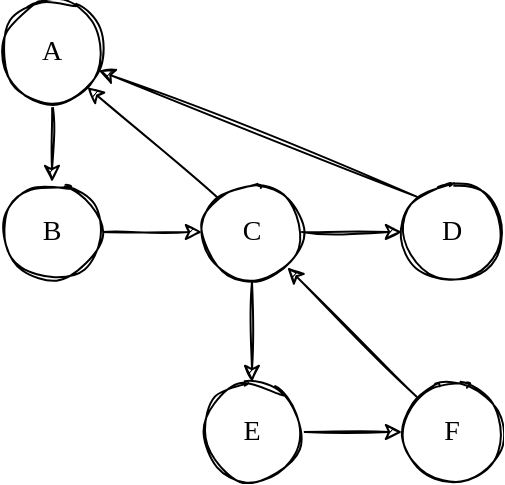 <mxfile version="14.4.2" type="device" pages="2"><diagram id="0FgqkqQDdAdDZx_4MuNJ" name="第 1 页"><mxGraphModel dx="1106" dy="995" grid="1" gridSize="10" guides="1" tooltips="1" connect="1" arrows="1" fold="1" page="1" pageScale="1" pageWidth="827" pageHeight="1169" math="0" shadow="0"><root><mxCell id="0"/><mxCell id="1" parent="0"/><mxCell id="J13l3q9NiXYQc7eVwVMp-7" style="edgeStyle=orthogonalEdgeStyle;rounded=0;orthogonalLoop=1;jettySize=auto;html=1;exitX=0.5;exitY=1;exitDx=0;exitDy=0;sketch=1;fontFamily=Comic Sans MS;fontSize=14;" edge="1" parent="1" source="J13l3q9NiXYQc7eVwVMp-1" target="J13l3q9NiXYQc7eVwVMp-2"><mxGeometry relative="1" as="geometry"/></mxCell><mxCell id="J13l3q9NiXYQc7eVwVMp-1" value="A" style="ellipse;whiteSpace=wrap;html=1;aspect=fixed;sketch=1;fontFamily=Comic Sans MS;fontSize=14;" vertex="1" parent="1"><mxGeometry x="200" y="290" width="50" height="50" as="geometry"/></mxCell><mxCell id="J13l3q9NiXYQc7eVwVMp-8" style="edgeStyle=orthogonalEdgeStyle;rounded=0;orthogonalLoop=1;jettySize=auto;html=1;exitX=1;exitY=0.5;exitDx=0;exitDy=0;entryX=0;entryY=0.5;entryDx=0;entryDy=0;sketch=1;fontFamily=Comic Sans MS;fontSize=14;" edge="1" parent="1" source="J13l3q9NiXYQc7eVwVMp-2" target="J13l3q9NiXYQc7eVwVMp-3"><mxGeometry relative="1" as="geometry"/></mxCell><mxCell id="J13l3q9NiXYQc7eVwVMp-2" value="B" style="ellipse;whiteSpace=wrap;html=1;aspect=fixed;sketch=1;fontFamily=Comic Sans MS;fontSize=14;" vertex="1" parent="1"><mxGeometry x="200" y="380" width="50" height="50" as="geometry"/></mxCell><mxCell id="J13l3q9NiXYQc7eVwVMp-9" style="edgeStyle=orthogonalEdgeStyle;rounded=0;orthogonalLoop=1;jettySize=auto;html=1;exitX=1;exitY=0.5;exitDx=0;exitDy=0;entryX=0;entryY=0.5;entryDx=0;entryDy=0;sketch=1;fontFamily=Comic Sans MS;fontSize=14;" edge="1" parent="1" source="J13l3q9NiXYQc7eVwVMp-3" target="J13l3q9NiXYQc7eVwVMp-4"><mxGeometry relative="1" as="geometry"/></mxCell><mxCell id="J13l3q9NiXYQc7eVwVMp-10" style="edgeStyle=orthogonalEdgeStyle;rounded=0;orthogonalLoop=1;jettySize=auto;html=1;exitX=0.5;exitY=1;exitDx=0;exitDy=0;sketch=1;fontFamily=Comic Sans MS;fontSize=14;" edge="1" parent="1" source="J13l3q9NiXYQc7eVwVMp-3" target="J13l3q9NiXYQc7eVwVMp-5"><mxGeometry relative="1" as="geometry"/></mxCell><mxCell id="J13l3q9NiXYQc7eVwVMp-3" value="C" style="ellipse;whiteSpace=wrap;html=1;aspect=fixed;sketch=1;fontFamily=Comic Sans MS;fontSize=14;" vertex="1" parent="1"><mxGeometry x="300" y="380" width="50" height="50" as="geometry"/></mxCell><mxCell id="J13l3q9NiXYQc7eVwVMp-4" value="D" style="ellipse;whiteSpace=wrap;html=1;aspect=fixed;sketch=1;fontFamily=Comic Sans MS;fontSize=14;" vertex="1" parent="1"><mxGeometry x="400" y="380" width="50" height="50" as="geometry"/></mxCell><mxCell id="J13l3q9NiXYQc7eVwVMp-11" style="edgeStyle=orthogonalEdgeStyle;rounded=0;orthogonalLoop=1;jettySize=auto;html=1;exitX=1;exitY=0.5;exitDx=0;exitDy=0;entryX=0;entryY=0.5;entryDx=0;entryDy=0;sketch=1;fontFamily=Comic Sans MS;fontSize=14;" edge="1" parent="1" source="J13l3q9NiXYQc7eVwVMp-5" target="J13l3q9NiXYQc7eVwVMp-6"><mxGeometry relative="1" as="geometry"/></mxCell><mxCell id="J13l3q9NiXYQc7eVwVMp-5" value="E" style="ellipse;whiteSpace=wrap;html=1;aspect=fixed;sketch=1;fontFamily=Comic Sans MS;fontSize=14;" vertex="1" parent="1"><mxGeometry x="300" y="480" width="50" height="50" as="geometry"/></mxCell><mxCell id="J13l3q9NiXYQc7eVwVMp-6" value="F" style="ellipse;whiteSpace=wrap;html=1;aspect=fixed;sketch=1;fontFamily=Comic Sans MS;fontSize=14;" vertex="1" parent="1"><mxGeometry x="400" y="480" width="50" height="50" as="geometry"/></mxCell><mxCell id="J13l3q9NiXYQc7eVwVMp-13" value="" style="endArrow=classic;html=1;strokeColor=#000000;entryX=1;entryY=1;entryDx=0;entryDy=0;exitX=0;exitY=0;exitDx=0;exitDy=0;sketch=1;fontFamily=Comic Sans MS;fontSize=14;" edge="1" parent="1" source="J13l3q9NiXYQc7eVwVMp-6" target="J13l3q9NiXYQc7eVwVMp-3"><mxGeometry width="50" height="50" relative="1" as="geometry"><mxPoint x="490" y="540" as="sourcePoint"/><mxPoint x="540" y="490" as="targetPoint"/></mxGeometry></mxCell><mxCell id="J13l3q9NiXYQc7eVwVMp-15" value="" style="endArrow=classic;html=1;strokeColor=#000000;entryX=1;entryY=1;entryDx=0;entryDy=0;exitX=0;exitY=0;exitDx=0;exitDy=0;sketch=1;fontFamily=Comic Sans MS;fontSize=14;" edge="1" parent="1" source="J13l3q9NiXYQc7eVwVMp-3" target="J13l3q9NiXYQc7eVwVMp-1"><mxGeometry width="50" height="50" relative="1" as="geometry"><mxPoint x="320" y="360" as="sourcePoint"/><mxPoint x="370" y="310" as="targetPoint"/></mxGeometry></mxCell><mxCell id="J13l3q9NiXYQc7eVwVMp-16" value="" style="endArrow=classic;html=1;strokeColor=#000000;exitX=0;exitY=0;exitDx=0;exitDy=0;sketch=1;fontFamily=Comic Sans MS;fontSize=14;" edge="1" parent="1" source="J13l3q9NiXYQc7eVwVMp-4" target="J13l3q9NiXYQc7eVwVMp-1"><mxGeometry width="50" height="50" relative="1" as="geometry"><mxPoint x="400" y="350" as="sourcePoint"/><mxPoint x="450" y="300" as="targetPoint"/></mxGeometry></mxCell></root></mxGraphModel></diagram><diagram id="jnFYY5U1oj23TSBrK4QO" name="第 2 页"><mxGraphModel dx="1106" dy="995" grid="1" gridSize="10" guides="1" tooltips="1" connect="1" arrows="1" fold="1" page="1" pageScale="1" pageWidth="827" pageHeight="1169" math="0" shadow="0"><root><mxCell id="3AxXWmku3G6HB-zbYJ14-0"/><mxCell id="3AxXWmku3G6HB-zbYJ14-1" parent="3AxXWmku3G6HB-zbYJ14-0"/><mxCell id="3AxXWmku3G6HB-zbYJ14-2" style="edgeStyle=orthogonalEdgeStyle;rounded=0;orthogonalLoop=1;jettySize=auto;html=1;exitX=0.5;exitY=1;exitDx=0;exitDy=0;sketch=1;fontFamily=Comic Sans MS;fontSize=14;" edge="1" parent="3AxXWmku3G6HB-zbYJ14-1" source="3AxXWmku3G6HB-zbYJ14-3" target="3AxXWmku3G6HB-zbYJ14-5"><mxGeometry relative="1" as="geometry"/></mxCell><mxCell id="3AxXWmku3G6HB-zbYJ14-3" value="A" style="ellipse;whiteSpace=wrap;html=1;aspect=fixed;sketch=1;fontFamily=Comic Sans MS;fontSize=14;" vertex="1" parent="3AxXWmku3G6HB-zbYJ14-1"><mxGeometry x="200" y="290" width="50" height="50" as="geometry"/></mxCell><mxCell id="3AxXWmku3G6HB-zbYJ14-4" style="edgeStyle=orthogonalEdgeStyle;rounded=0;orthogonalLoop=1;jettySize=auto;html=1;exitX=1;exitY=0.5;exitDx=0;exitDy=0;entryX=0;entryY=0.5;entryDx=0;entryDy=0;sketch=1;fontFamily=Comic Sans MS;fontSize=14;" edge="1" parent="3AxXWmku3G6HB-zbYJ14-1" source="3AxXWmku3G6HB-zbYJ14-5" target="3AxXWmku3G6HB-zbYJ14-8"><mxGeometry relative="1" as="geometry"/></mxCell><mxCell id="3AxXWmku3G6HB-zbYJ14-5" value="B" style="ellipse;whiteSpace=wrap;html=1;aspect=fixed;sketch=1;fontFamily=Comic Sans MS;fontSize=14;" vertex="1" parent="3AxXWmku3G6HB-zbYJ14-1"><mxGeometry x="200" y="380" width="50" height="50" as="geometry"/></mxCell><mxCell id="3AxXWmku3G6HB-zbYJ14-6" style="edgeStyle=orthogonalEdgeStyle;rounded=0;orthogonalLoop=1;jettySize=auto;html=1;exitX=1;exitY=0.5;exitDx=0;exitDy=0;entryX=0;entryY=0.5;entryDx=0;entryDy=0;sketch=1;fontFamily=Comic Sans MS;fontSize=14;" edge="1" parent="3AxXWmku3G6HB-zbYJ14-1" source="3AxXWmku3G6HB-zbYJ14-8" target="3AxXWmku3G6HB-zbYJ14-9"><mxGeometry relative="1" as="geometry"/></mxCell><mxCell id="3AxXWmku3G6HB-zbYJ14-7" style="edgeStyle=orthogonalEdgeStyle;rounded=0;orthogonalLoop=1;jettySize=auto;html=1;exitX=0.5;exitY=1;exitDx=0;exitDy=0;sketch=1;fontFamily=Comic Sans MS;fontSize=14;" edge="1" parent="3AxXWmku3G6HB-zbYJ14-1" source="3AxXWmku3G6HB-zbYJ14-8" target="3AxXWmku3G6HB-zbYJ14-11"><mxGeometry relative="1" as="geometry"/></mxCell><mxCell id="3AxXWmku3G6HB-zbYJ14-8" value="C" style="ellipse;whiteSpace=wrap;html=1;aspect=fixed;sketch=1;fontFamily=Comic Sans MS;fontSize=14;" vertex="1" parent="3AxXWmku3G6HB-zbYJ14-1"><mxGeometry x="300" y="380" width="50" height="50" as="geometry"/></mxCell><mxCell id="3AxXWmku3G6HB-zbYJ14-9" value="D" style="ellipse;whiteSpace=wrap;html=1;aspect=fixed;sketch=1;fontFamily=Comic Sans MS;fontSize=14;" vertex="1" parent="3AxXWmku3G6HB-zbYJ14-1"><mxGeometry x="400" y="380" width="50" height="50" as="geometry"/></mxCell><mxCell id="3AxXWmku3G6HB-zbYJ14-10" style="edgeStyle=orthogonalEdgeStyle;rounded=0;orthogonalLoop=1;jettySize=auto;html=1;exitX=1;exitY=0.5;exitDx=0;exitDy=0;entryX=0;entryY=0.5;entryDx=0;entryDy=0;sketch=1;fontFamily=Comic Sans MS;fontSize=14;" edge="1" parent="3AxXWmku3G6HB-zbYJ14-1" source="3AxXWmku3G6HB-zbYJ14-11" target="3AxXWmku3G6HB-zbYJ14-12"><mxGeometry relative="1" as="geometry"/></mxCell><mxCell id="3AxXWmku3G6HB-zbYJ14-11" value="E" style="ellipse;whiteSpace=wrap;html=1;aspect=fixed;sketch=1;fontFamily=Comic Sans MS;fontSize=14;" vertex="1" parent="3AxXWmku3G6HB-zbYJ14-1"><mxGeometry x="300" y="480" width="50" height="50" as="geometry"/></mxCell><mxCell id="3AxXWmku3G6HB-zbYJ14-12" value="F" style="ellipse;whiteSpace=wrap;html=1;aspect=fixed;sketch=1;fontFamily=Comic Sans MS;fontSize=14;" vertex="1" parent="3AxXWmku3G6HB-zbYJ14-1"><mxGeometry x="400" y="480" width="50" height="50" as="geometry"/></mxCell><mxCell id="3AxXWmku3G6HB-zbYJ14-13" value="" style="endArrow=classic;html=1;strokeColor=#000000;entryX=1;entryY=1;entryDx=0;entryDy=0;exitX=0;exitY=0;exitDx=0;exitDy=0;sketch=1;fontFamily=Comic Sans MS;fontSize=14;" edge="1" parent="3AxXWmku3G6HB-zbYJ14-1" source="3AxXWmku3G6HB-zbYJ14-12" target="3AxXWmku3G6HB-zbYJ14-8"><mxGeometry width="50" height="50" relative="1" as="geometry"><mxPoint x="490" y="540" as="sourcePoint"/><mxPoint x="540" y="490" as="targetPoint"/></mxGeometry></mxCell><mxCell id="3AxXWmku3G6HB-zbYJ14-14" value="" style="endArrow=classic;html=1;strokeColor=#000000;entryX=1;entryY=1;entryDx=0;entryDy=0;exitX=0;exitY=0;exitDx=0;exitDy=0;sketch=1;fontFamily=Comic Sans MS;fontSize=14;" edge="1" parent="3AxXWmku3G6HB-zbYJ14-1" source="3AxXWmku3G6HB-zbYJ14-8" target="3AxXWmku3G6HB-zbYJ14-3"><mxGeometry width="50" height="50" relative="1" as="geometry"><mxPoint x="320" y="360" as="sourcePoint"/><mxPoint x="370" y="310" as="targetPoint"/></mxGeometry></mxCell><mxCell id="3AxXWmku3G6HB-zbYJ14-15" value="" style="endArrow=classic;html=1;strokeColor=#000000;exitX=0;exitY=0;exitDx=0;exitDy=0;sketch=1;fontFamily=Comic Sans MS;fontSize=14;" edge="1" parent="3AxXWmku3G6HB-zbYJ14-1" source="3AxXWmku3G6HB-zbYJ14-9" target="3AxXWmku3G6HB-zbYJ14-3"><mxGeometry width="50" height="50" relative="1" as="geometry"><mxPoint x="400" y="350" as="sourcePoint"/><mxPoint x="450" y="300" as="targetPoint"/></mxGeometry></mxCell><mxCell id="3AxXWmku3G6HB-zbYJ14-16" value="&lt;font style=&quot;font-size: 14px;&quot;&gt;subtree_flags&lt;/font&gt;=0" style="text;html=1;strokeColor=none;fillColor=none;align=center;verticalAlign=middle;whiteSpace=wrap;rounded=0;fontFamily=Comic Sans MS;fontSize=14;" vertex="1" parent="3AxXWmku3G6HB-zbYJ14-1"><mxGeometry x="305" y="403" width="40" height="20" as="geometry"/></mxCell></root></mxGraphModel></diagram></mxfile>